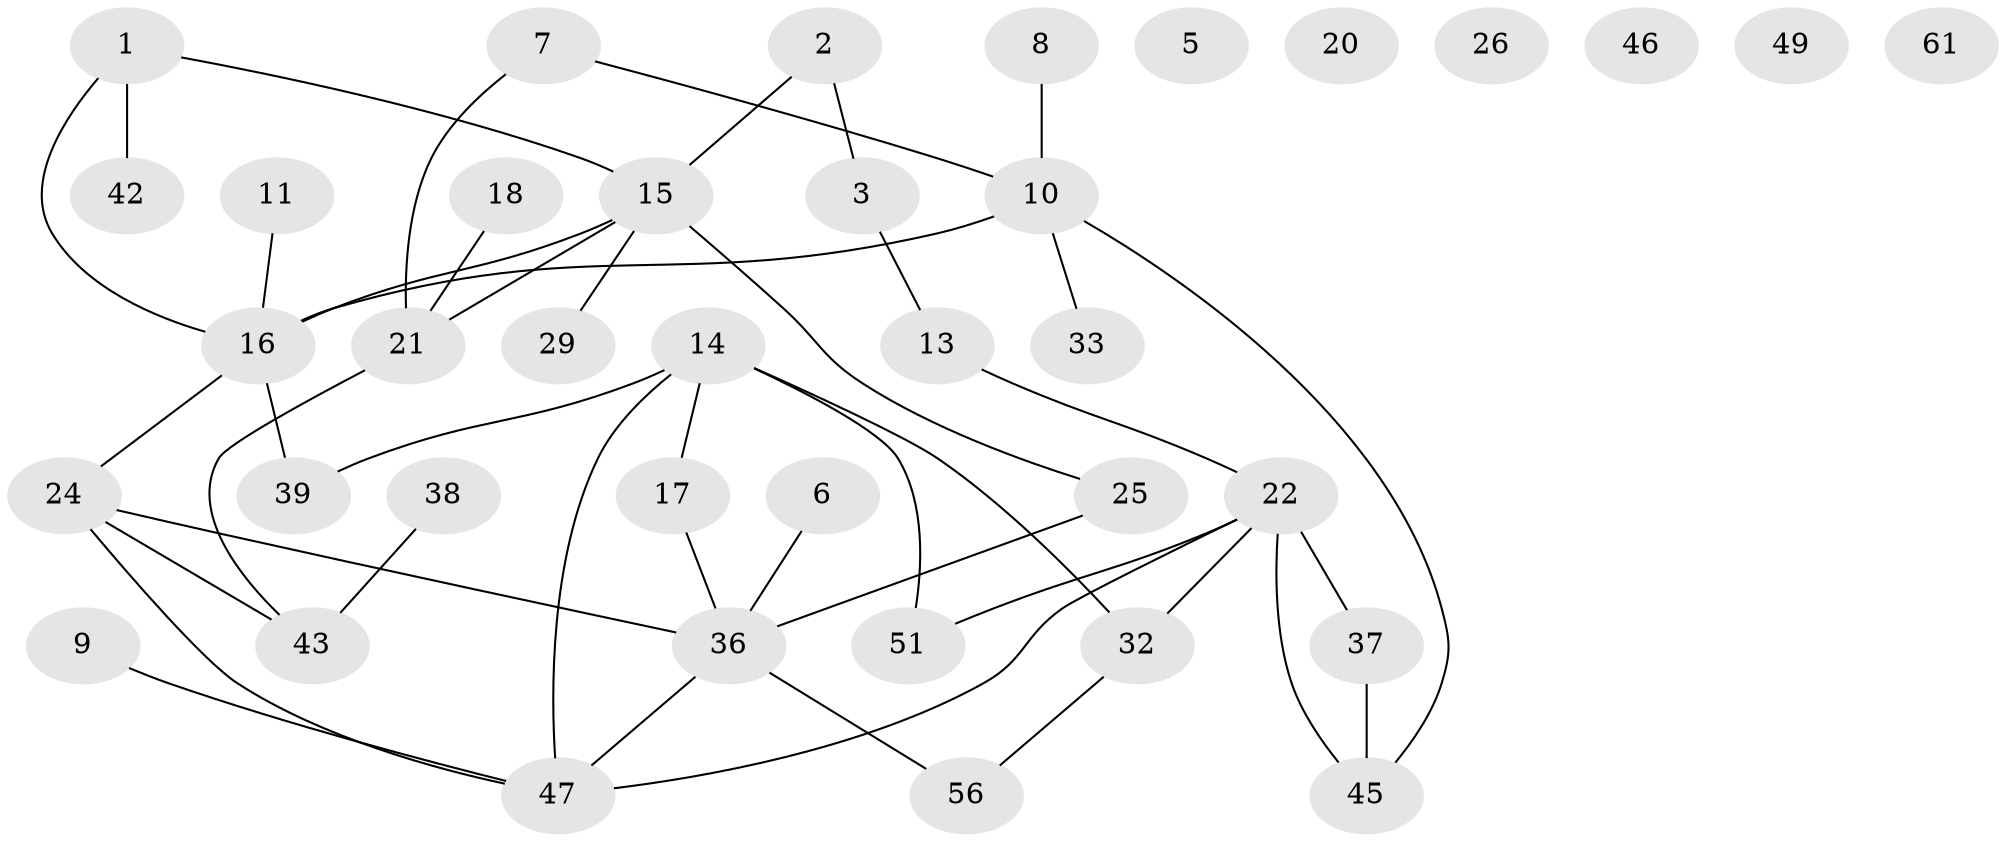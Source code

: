 // original degree distribution, {2: 0.2459016393442623, 3: 0.2459016393442623, 0: 0.09836065573770492, 1: 0.22950819672131148, 4: 0.14754098360655737, 6: 0.01639344262295082, 5: 0.01639344262295082}
// Generated by graph-tools (version 1.1) at 2025/41/03/06/25 10:41:21]
// undirected, 38 vertices, 44 edges
graph export_dot {
graph [start="1"]
  node [color=gray90,style=filled];
  1 [super="+4"];
  2 [super="+19"];
  3;
  5;
  6;
  7 [super="+12"];
  8;
  9;
  10 [super="+34"];
  11;
  13 [super="+35"];
  14 [super="+23"];
  15 [super="+55"];
  16 [super="+28"];
  17 [super="+48"];
  18 [super="+31"];
  20;
  21 [super="+30"];
  22 [super="+44"];
  24 [super="+54"];
  25 [super="+27"];
  26;
  29 [super="+40"];
  32 [super="+41"];
  33 [super="+52"];
  36 [super="+58"];
  37 [super="+53"];
  38;
  39;
  42;
  43 [super="+50"];
  45 [super="+57"];
  46;
  47 [super="+59"];
  49;
  51;
  56 [super="+60"];
  61;
  1 -- 42;
  1 -- 16;
  1 -- 15;
  2 -- 15;
  2 -- 3;
  3 -- 13;
  6 -- 36;
  7 -- 10;
  7 -- 21;
  8 -- 10;
  9 -- 47;
  10 -- 33;
  10 -- 16;
  10 -- 45;
  11 -- 16;
  13 -- 22;
  14 -- 17 [weight=2];
  14 -- 51;
  14 -- 32;
  14 -- 39;
  14 -- 47;
  15 -- 16;
  15 -- 21;
  15 -- 29;
  15 -- 25;
  16 -- 39;
  16 -- 24;
  17 -- 36;
  18 -- 21;
  21 -- 43;
  22 -- 47;
  22 -- 32;
  22 -- 51;
  22 -- 37;
  22 -- 45;
  24 -- 47;
  24 -- 36;
  24 -- 43;
  25 -- 36;
  32 -- 56;
  36 -- 56;
  36 -- 47;
  37 -- 45;
  38 -- 43;
}
